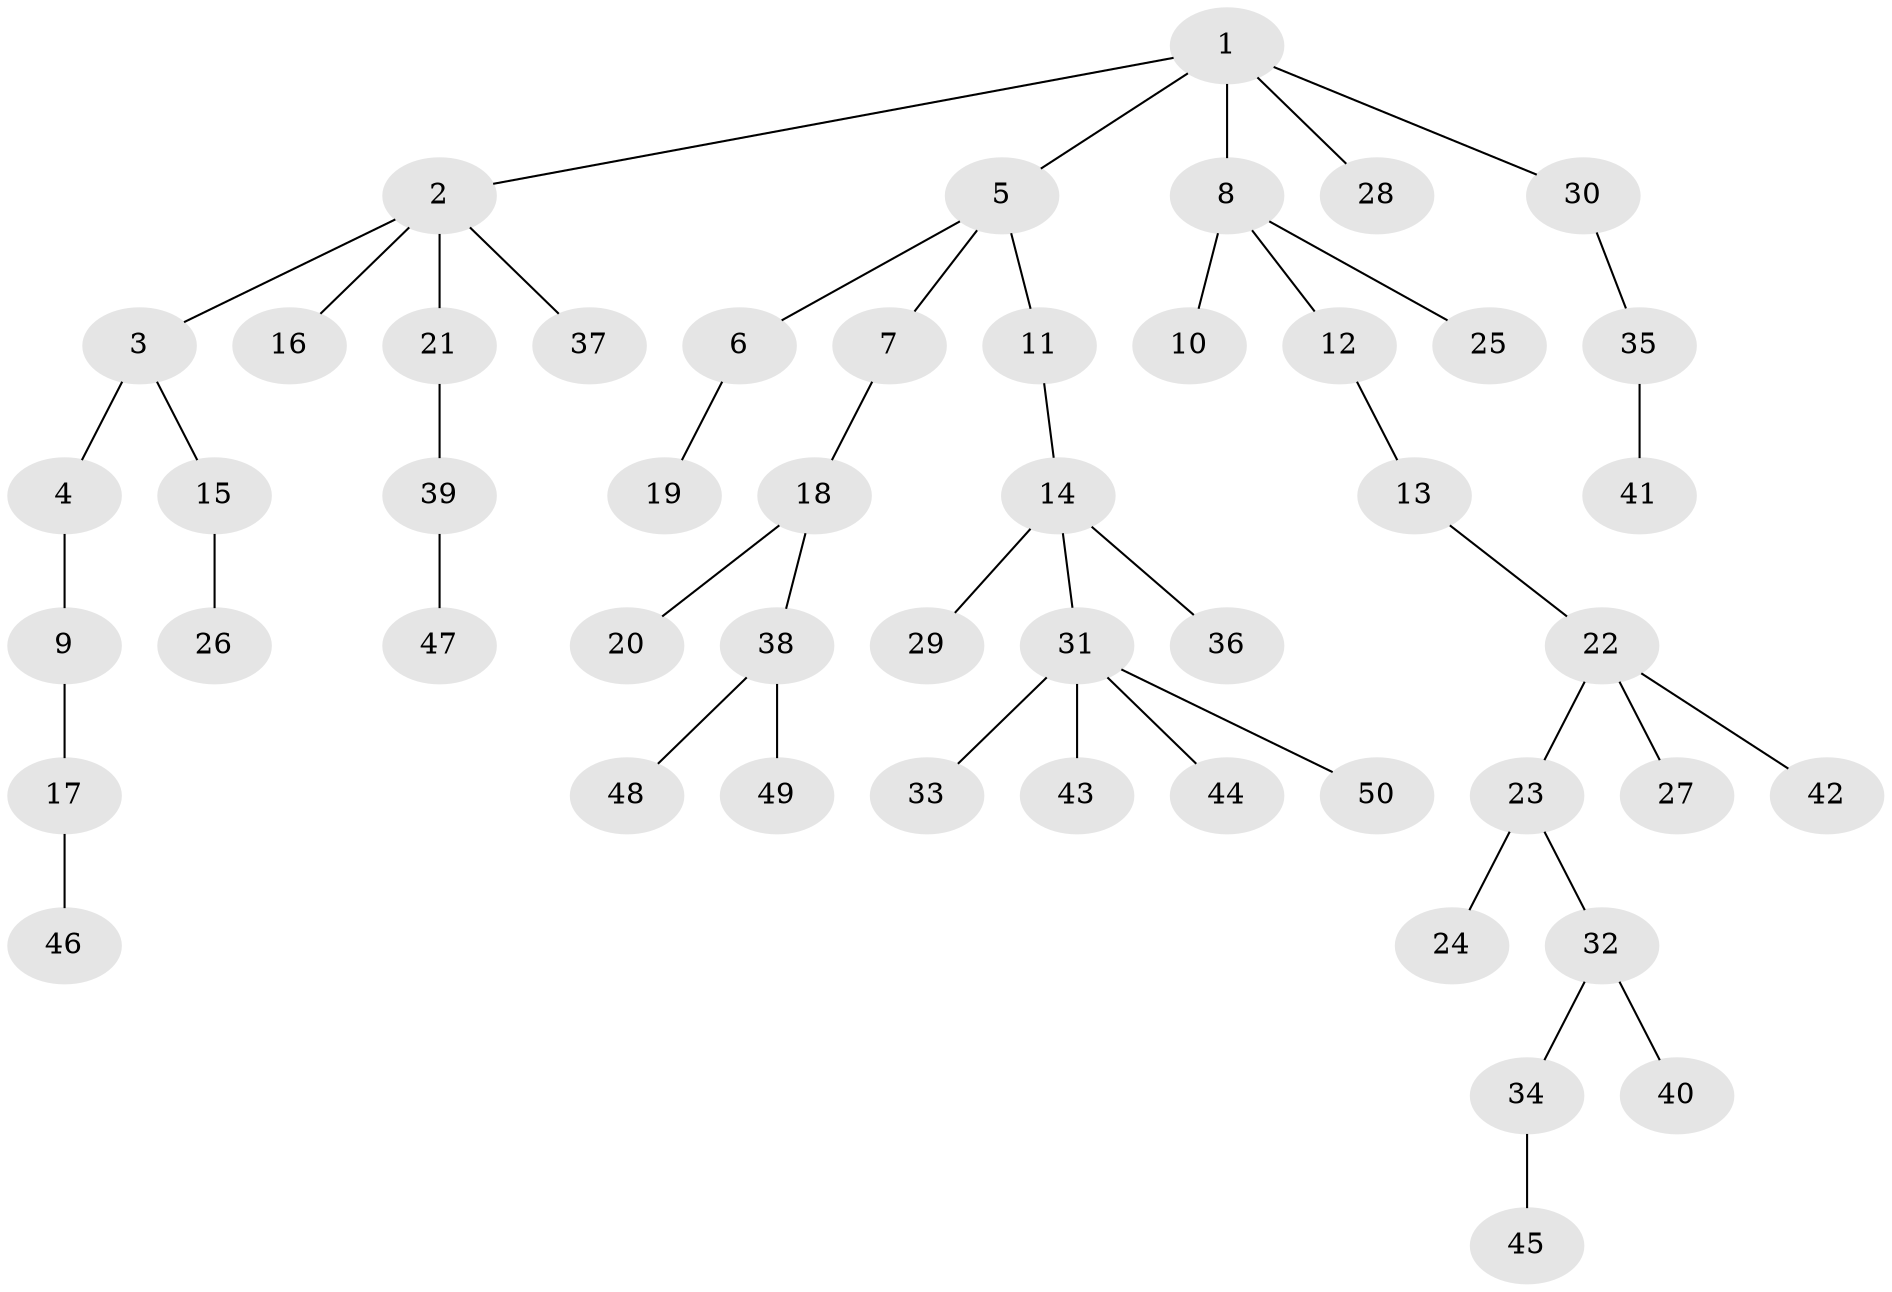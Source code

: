 // coarse degree distribution, {2: 0.22857142857142856, 4: 0.08571428571428572, 1: 0.6, 5: 0.05714285714285714, 9: 0.02857142857142857}
// Generated by graph-tools (version 1.1) at 2025/56/03/04/25 21:56:16]
// undirected, 50 vertices, 49 edges
graph export_dot {
graph [start="1"]
  node [color=gray90,style=filled];
  1;
  2;
  3;
  4;
  5;
  6;
  7;
  8;
  9;
  10;
  11;
  12;
  13;
  14;
  15;
  16;
  17;
  18;
  19;
  20;
  21;
  22;
  23;
  24;
  25;
  26;
  27;
  28;
  29;
  30;
  31;
  32;
  33;
  34;
  35;
  36;
  37;
  38;
  39;
  40;
  41;
  42;
  43;
  44;
  45;
  46;
  47;
  48;
  49;
  50;
  1 -- 2;
  1 -- 5;
  1 -- 8;
  1 -- 28;
  1 -- 30;
  2 -- 3;
  2 -- 16;
  2 -- 21;
  2 -- 37;
  3 -- 4;
  3 -- 15;
  4 -- 9;
  5 -- 6;
  5 -- 7;
  5 -- 11;
  6 -- 19;
  7 -- 18;
  8 -- 10;
  8 -- 12;
  8 -- 25;
  9 -- 17;
  11 -- 14;
  12 -- 13;
  13 -- 22;
  14 -- 29;
  14 -- 31;
  14 -- 36;
  15 -- 26;
  17 -- 46;
  18 -- 20;
  18 -- 38;
  21 -- 39;
  22 -- 23;
  22 -- 27;
  22 -- 42;
  23 -- 24;
  23 -- 32;
  30 -- 35;
  31 -- 33;
  31 -- 43;
  31 -- 44;
  31 -- 50;
  32 -- 34;
  32 -- 40;
  34 -- 45;
  35 -- 41;
  38 -- 48;
  38 -- 49;
  39 -- 47;
}
